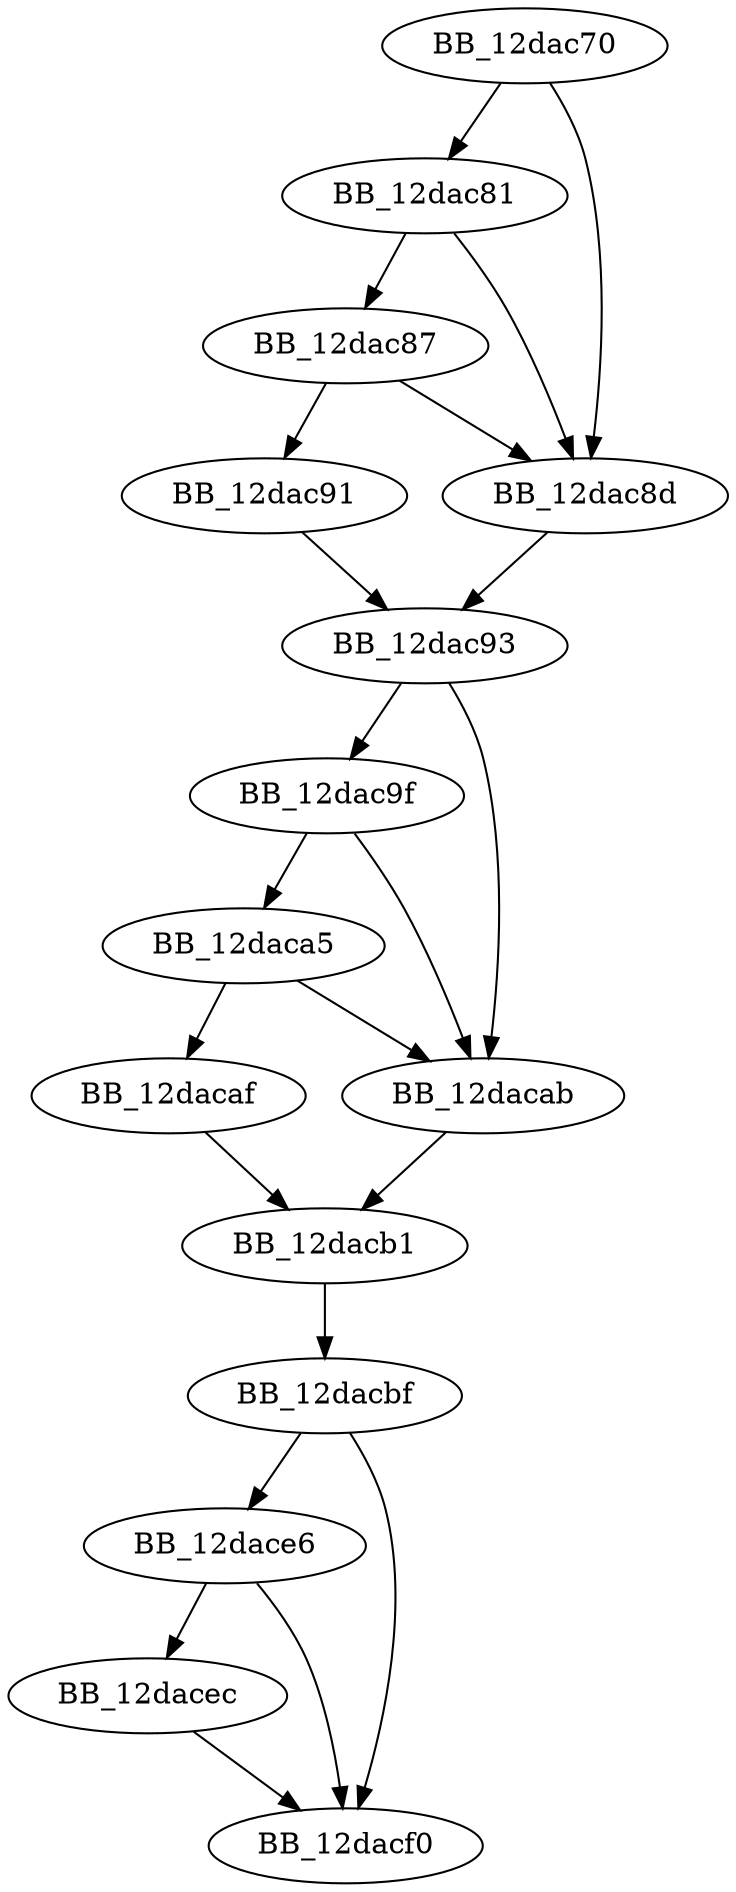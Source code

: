DiGraph sub_12DAC70{
BB_12dac70->BB_12dac81
BB_12dac70->BB_12dac8d
BB_12dac81->BB_12dac87
BB_12dac81->BB_12dac8d
BB_12dac87->BB_12dac8d
BB_12dac87->BB_12dac91
BB_12dac8d->BB_12dac93
BB_12dac91->BB_12dac93
BB_12dac93->BB_12dac9f
BB_12dac93->BB_12dacab
BB_12dac9f->BB_12daca5
BB_12dac9f->BB_12dacab
BB_12daca5->BB_12dacab
BB_12daca5->BB_12dacaf
BB_12dacab->BB_12dacb1
BB_12dacaf->BB_12dacb1
BB_12dacb1->BB_12dacbf
BB_12dacbf->BB_12dace6
BB_12dacbf->BB_12dacf0
BB_12dace6->BB_12dacec
BB_12dace6->BB_12dacf0
BB_12dacec->BB_12dacf0
}
